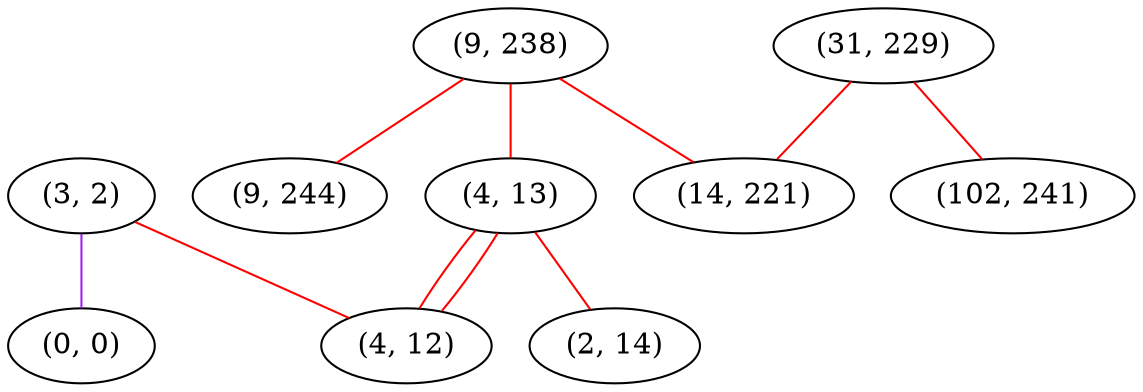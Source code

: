 graph "" {
"(3, 2)";
"(0, 0)";
"(9, 238)";
"(9, 244)";
"(31, 229)";
"(4, 13)";
"(4, 12)";
"(102, 241)";
"(2, 14)";
"(14, 221)";
"(3, 2)" -- "(4, 12)"  [color=red, key=0, weight=1];
"(3, 2)" -- "(0, 0)"  [color=purple, key=0, weight=4];
"(9, 238)" -- "(4, 13)"  [color=red, key=0, weight=1];
"(9, 238)" -- "(14, 221)"  [color=red, key=0, weight=1];
"(9, 238)" -- "(9, 244)"  [color=red, key=0, weight=1];
"(31, 229)" -- "(102, 241)"  [color=red, key=0, weight=1];
"(31, 229)" -- "(14, 221)"  [color=red, key=0, weight=1];
"(4, 13)" -- "(4, 12)"  [color=red, key=0, weight=1];
"(4, 13)" -- "(4, 12)"  [color=red, key=1, weight=1];
"(4, 13)" -- "(2, 14)"  [color=red, key=0, weight=1];
}
